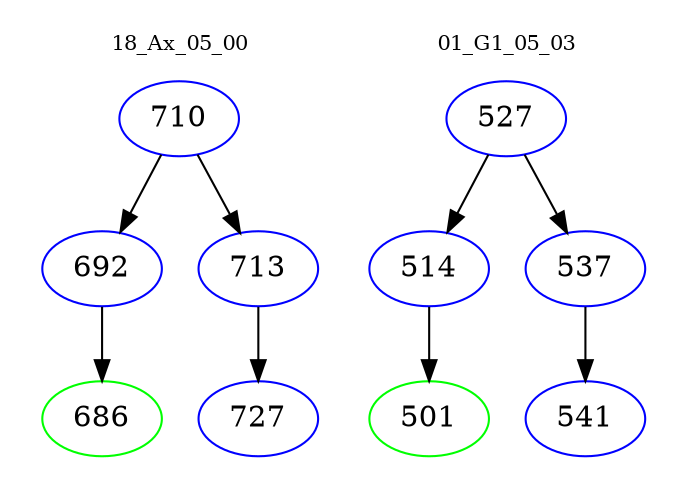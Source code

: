 digraph{
subgraph cluster_0 {
color = white
label = "18_Ax_05_00";
fontsize=10;
T0_710 [label="710", color="blue"]
T0_710 -> T0_692 [color="black"]
T0_692 [label="692", color="blue"]
T0_692 -> T0_686 [color="black"]
T0_686 [label="686", color="green"]
T0_710 -> T0_713 [color="black"]
T0_713 [label="713", color="blue"]
T0_713 -> T0_727 [color="black"]
T0_727 [label="727", color="blue"]
}
subgraph cluster_1 {
color = white
label = "01_G1_05_03";
fontsize=10;
T1_527 [label="527", color="blue"]
T1_527 -> T1_514 [color="black"]
T1_514 [label="514", color="blue"]
T1_514 -> T1_501 [color="black"]
T1_501 [label="501", color="green"]
T1_527 -> T1_537 [color="black"]
T1_537 [label="537", color="blue"]
T1_537 -> T1_541 [color="black"]
T1_541 [label="541", color="blue"]
}
}
